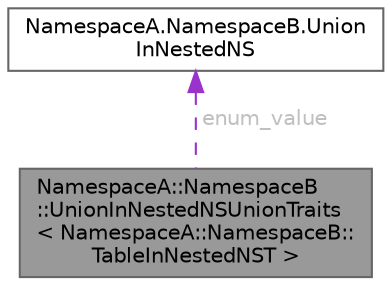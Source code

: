digraph "NamespaceA::NamespaceB::UnionInNestedNSUnionTraits&lt; NamespaceA::NamespaceB::TableInNestedNST &gt;"
{
 // LATEX_PDF_SIZE
  bgcolor="transparent";
  edge [fontname=Helvetica,fontsize=10,labelfontname=Helvetica,labelfontsize=10];
  node [fontname=Helvetica,fontsize=10,shape=box,height=0.2,width=0.4];
  Node1 [id="Node000001",label="NamespaceA::NamespaceB\l::UnionInNestedNSUnionTraits\l\< NamespaceA::NamespaceB::\lTableInNestedNST \>",height=0.2,width=0.4,color="gray40", fillcolor="grey60", style="filled", fontcolor="black",tooltip=" "];
  Node2 -> Node1 [id="edge1_Node000001_Node000002",dir="back",color="darkorchid3",style="dashed",tooltip=" ",label=" enum_value",fontcolor="grey" ];
  Node2 [id="Node000002",label="NamespaceA.NamespaceB.Union\lInNestedNS",height=0.2,width=0.4,color="gray40", fillcolor="white", style="filled",URL="$classNamespaceA_1_1NamespaceB_1_1UnionInNestedNS.html",tooltip=" "];
}
